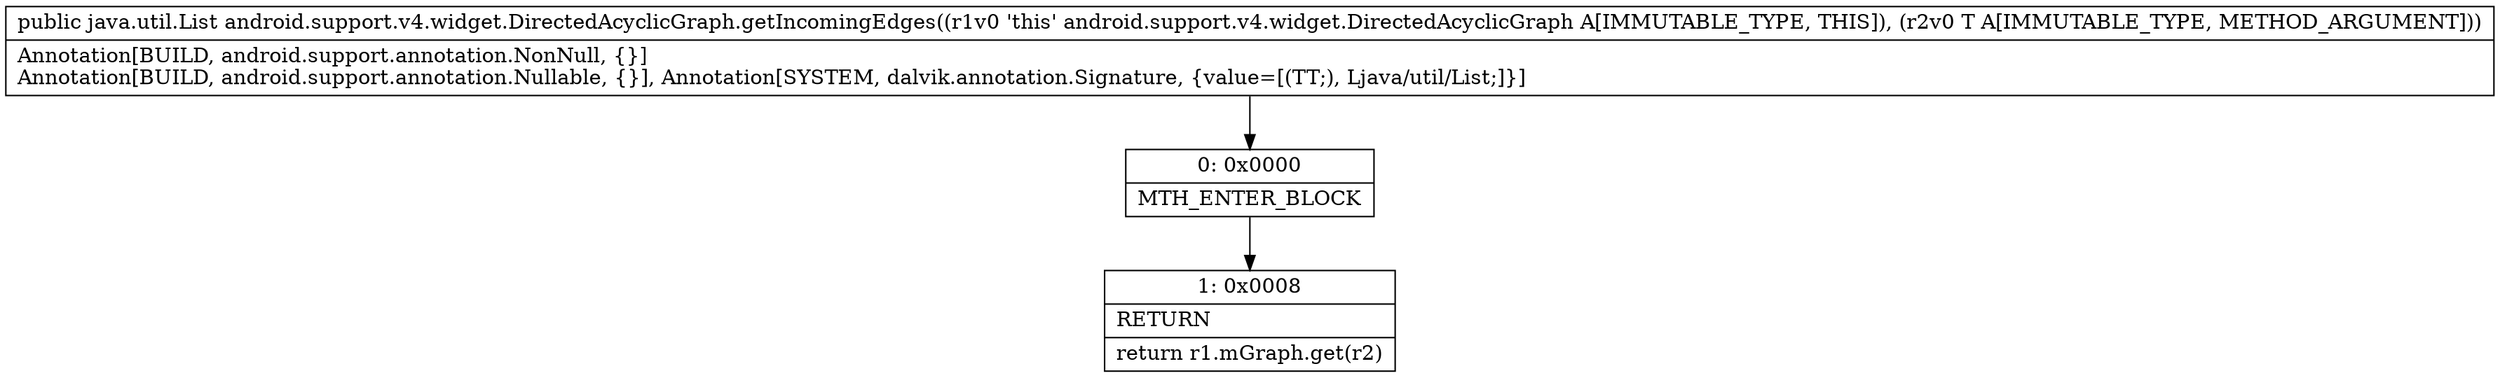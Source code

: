 digraph "CFG forandroid.support.v4.widget.DirectedAcyclicGraph.getIncomingEdges(Ljava\/lang\/Object;)Ljava\/util\/List;" {
Node_0 [shape=record,label="{0\:\ 0x0000|MTH_ENTER_BLOCK\l}"];
Node_1 [shape=record,label="{1\:\ 0x0008|RETURN\l|return r1.mGraph.get(r2)\l}"];
MethodNode[shape=record,label="{public java.util.List android.support.v4.widget.DirectedAcyclicGraph.getIncomingEdges((r1v0 'this' android.support.v4.widget.DirectedAcyclicGraph A[IMMUTABLE_TYPE, THIS]), (r2v0 T A[IMMUTABLE_TYPE, METHOD_ARGUMENT]))  | Annotation[BUILD, android.support.annotation.NonNull, \{\}]\lAnnotation[BUILD, android.support.annotation.Nullable, \{\}], Annotation[SYSTEM, dalvik.annotation.Signature, \{value=[(TT;), Ljava\/util\/List;]\}]\l}"];
MethodNode -> Node_0;
Node_0 -> Node_1;
}

